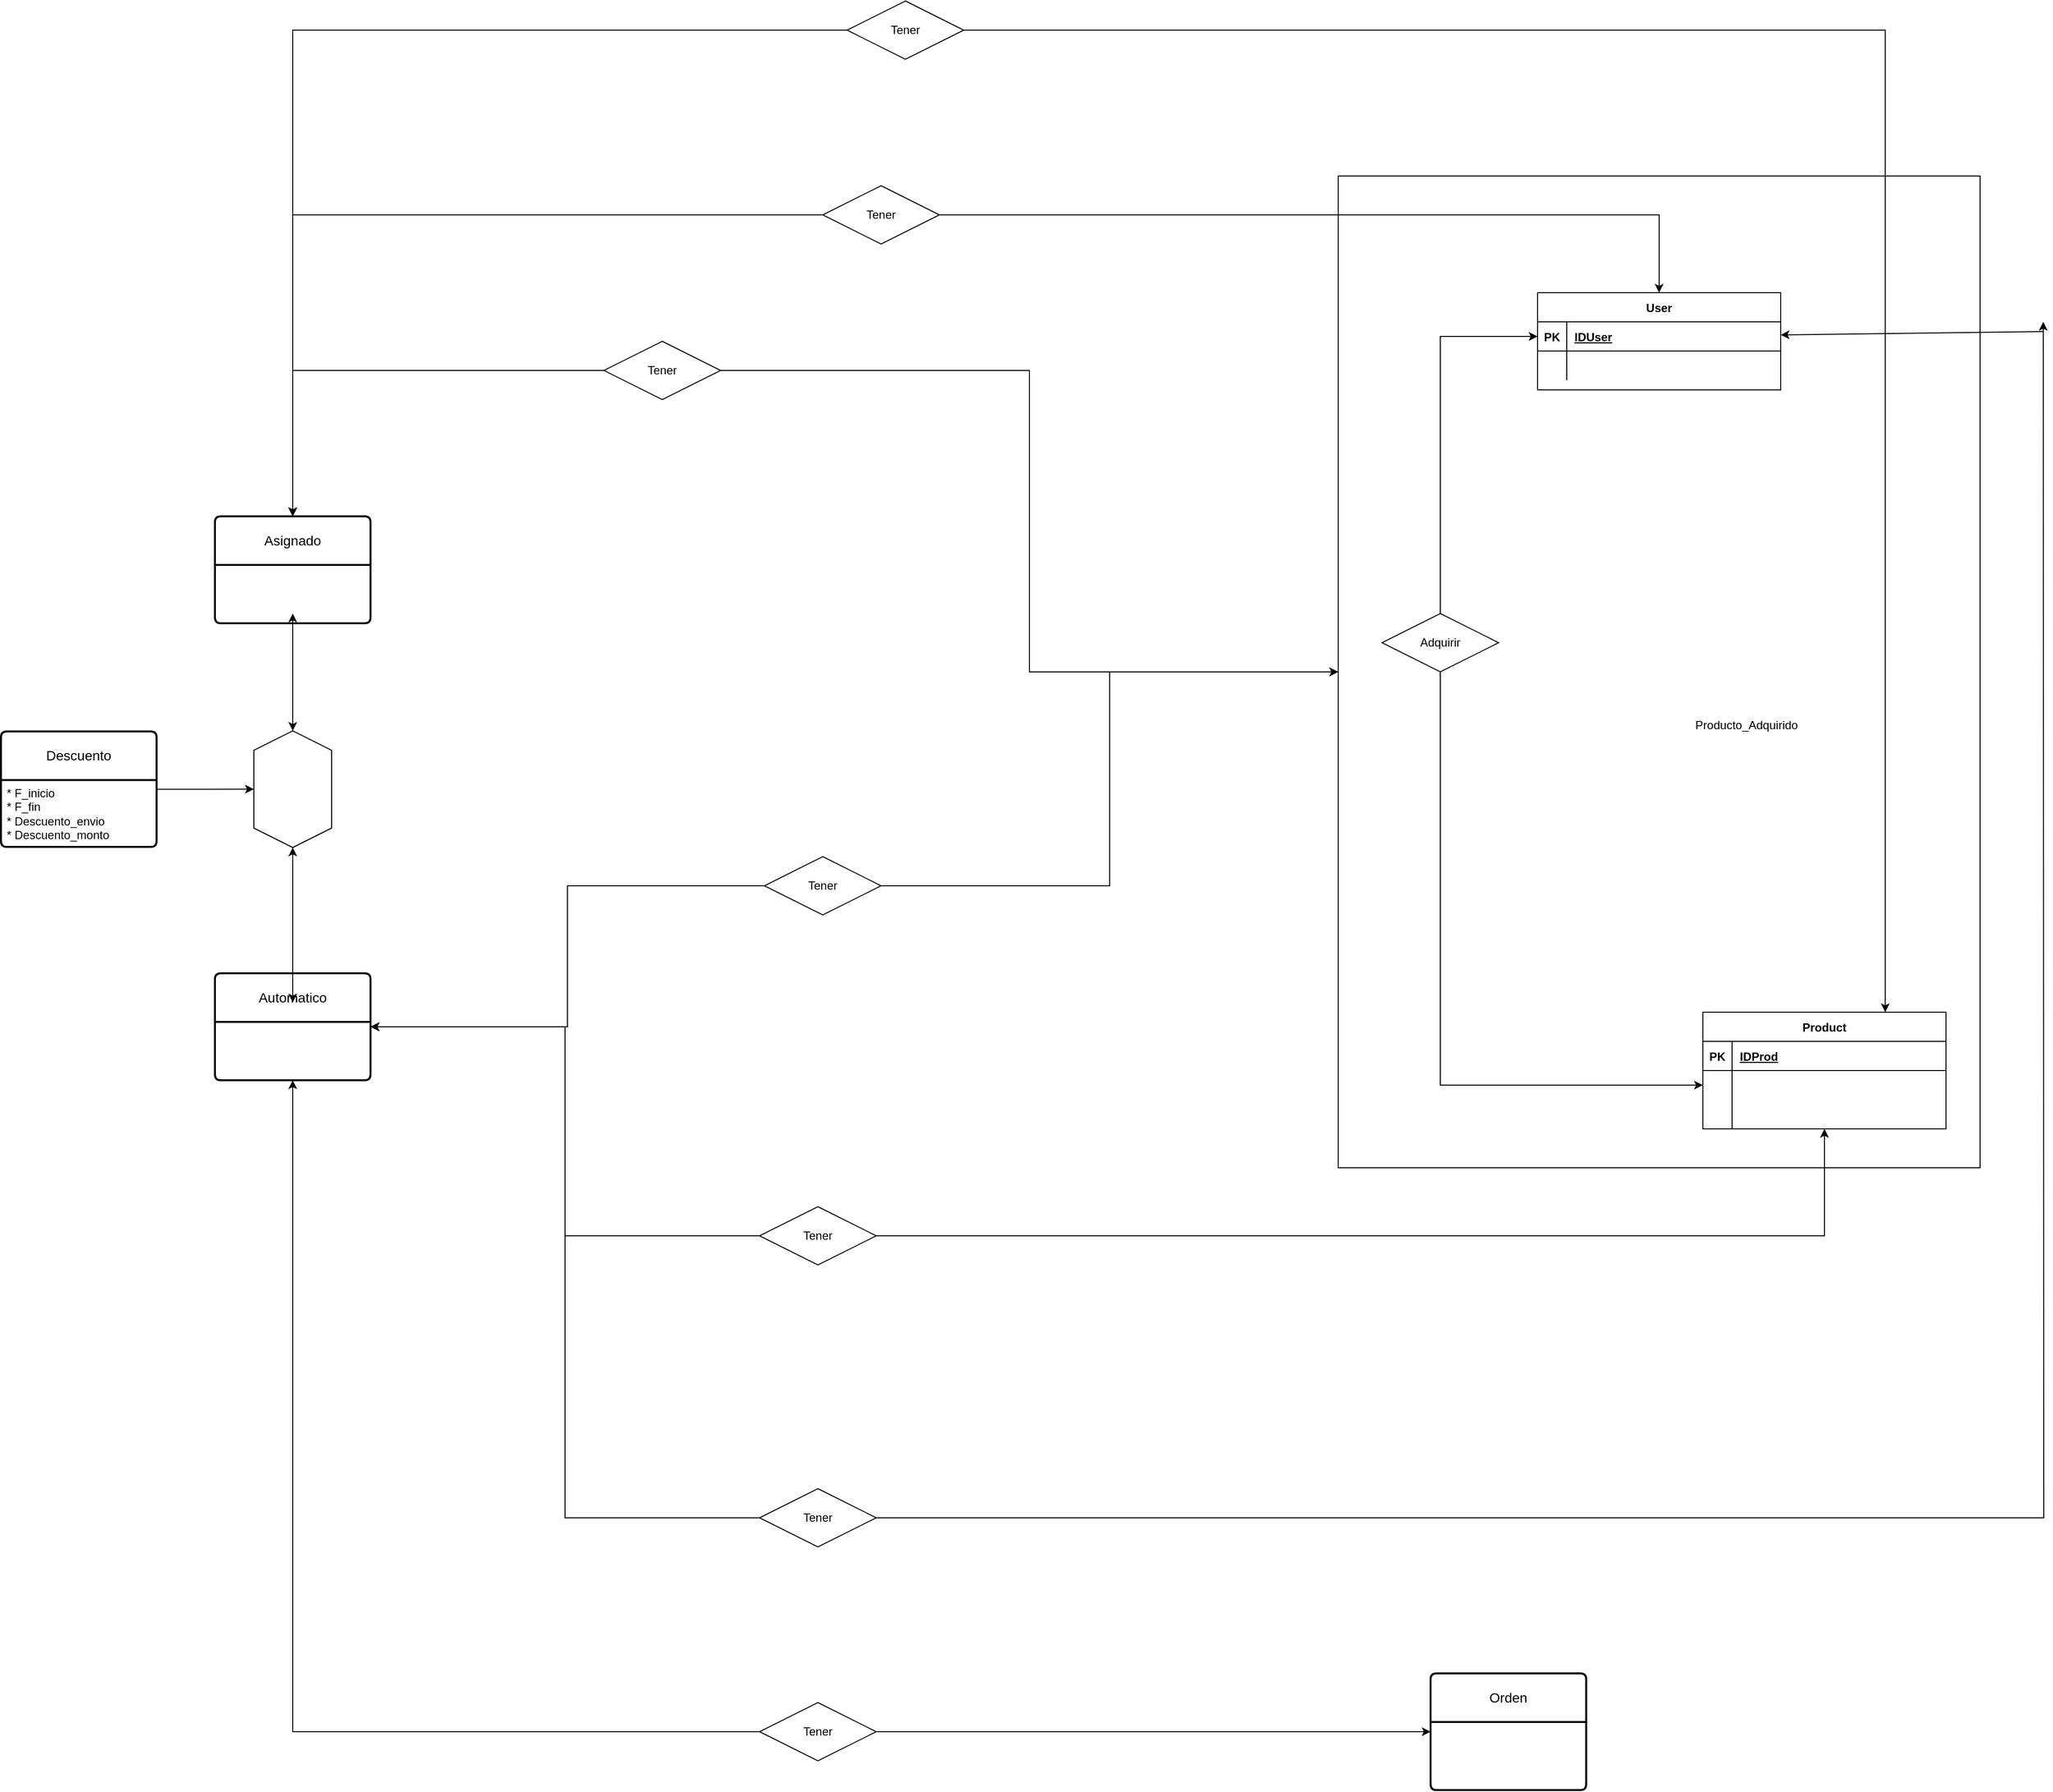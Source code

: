 <mxfile version="24.2.5" type="github">
  <diagram id="R2lEEEUBdFMjLlhIrx00" name="Page-1">
    <mxGraphModel dx="8120" dy="4552" grid="1" gridSize="10" guides="1" tooltips="1" connect="1" arrows="1" fold="1" page="1" pageScale="1" pageWidth="850" pageHeight="1100" math="0" shadow="0" extFonts="Permanent Marker^https://fonts.googleapis.com/css?family=Permanent+Marker">
      <root>
        <mxCell id="0" />
        <mxCell id="1" parent="0" />
        <mxCell id="C-vyLk0tnHw3VtMMgP7b-2" value="Product" style="shape=table;startSize=30;container=1;collapsible=1;childLayout=tableLayout;fixedRows=1;rowLines=0;fontStyle=1;align=center;resizeLast=1;" parent="1" vertex="1">
          <mxGeometry x="420" y="410" width="250" height="120" as="geometry" />
        </mxCell>
        <mxCell id="C-vyLk0tnHw3VtMMgP7b-3" value="" style="shape=partialRectangle;collapsible=0;dropTarget=0;pointerEvents=0;fillColor=none;points=[[0,0.5],[1,0.5]];portConstraint=eastwest;top=0;left=0;right=0;bottom=1;" parent="C-vyLk0tnHw3VtMMgP7b-2" vertex="1">
          <mxGeometry y="30" width="250" height="30" as="geometry" />
        </mxCell>
        <mxCell id="C-vyLk0tnHw3VtMMgP7b-4" value="PK" style="shape=partialRectangle;overflow=hidden;connectable=0;fillColor=none;top=0;left=0;bottom=0;right=0;fontStyle=1;" parent="C-vyLk0tnHw3VtMMgP7b-3" vertex="1">
          <mxGeometry width="30" height="30" as="geometry">
            <mxRectangle width="30" height="30" as="alternateBounds" />
          </mxGeometry>
        </mxCell>
        <mxCell id="C-vyLk0tnHw3VtMMgP7b-5" value="IDProd" style="shape=partialRectangle;overflow=hidden;connectable=0;fillColor=none;top=0;left=0;bottom=0;right=0;align=left;spacingLeft=6;fontStyle=5;" parent="C-vyLk0tnHw3VtMMgP7b-3" vertex="1">
          <mxGeometry x="30" width="220" height="30" as="geometry">
            <mxRectangle width="220" height="30" as="alternateBounds" />
          </mxGeometry>
        </mxCell>
        <mxCell id="C-vyLk0tnHw3VtMMgP7b-6" value="" style="shape=partialRectangle;collapsible=0;dropTarget=0;pointerEvents=0;fillColor=none;points=[[0,0.5],[1,0.5]];portConstraint=eastwest;top=0;left=0;right=0;bottom=0;" parent="C-vyLk0tnHw3VtMMgP7b-2" vertex="1">
          <mxGeometry y="60" width="250" height="30" as="geometry" />
        </mxCell>
        <mxCell id="C-vyLk0tnHw3VtMMgP7b-7" value="" style="shape=partialRectangle;overflow=hidden;connectable=0;fillColor=none;top=0;left=0;bottom=0;right=0;" parent="C-vyLk0tnHw3VtMMgP7b-6" vertex="1">
          <mxGeometry width="30" height="30" as="geometry">
            <mxRectangle width="30" height="30" as="alternateBounds" />
          </mxGeometry>
        </mxCell>
        <mxCell id="C-vyLk0tnHw3VtMMgP7b-8" value="" style="shape=partialRectangle;overflow=hidden;connectable=0;fillColor=none;top=0;left=0;bottom=0;right=0;align=left;spacingLeft=6;" parent="C-vyLk0tnHw3VtMMgP7b-6" vertex="1">
          <mxGeometry x="30" width="220" height="30" as="geometry">
            <mxRectangle width="220" height="30" as="alternateBounds" />
          </mxGeometry>
        </mxCell>
        <mxCell id="C-vyLk0tnHw3VtMMgP7b-9" value="" style="shape=partialRectangle;collapsible=0;dropTarget=0;pointerEvents=0;fillColor=none;points=[[0,0.5],[1,0.5]];portConstraint=eastwest;top=0;left=0;right=0;bottom=0;" parent="C-vyLk0tnHw3VtMMgP7b-2" vertex="1">
          <mxGeometry y="90" width="250" height="30" as="geometry" />
        </mxCell>
        <mxCell id="C-vyLk0tnHw3VtMMgP7b-10" value="" style="shape=partialRectangle;overflow=hidden;connectable=0;fillColor=none;top=0;left=0;bottom=0;right=0;" parent="C-vyLk0tnHw3VtMMgP7b-9" vertex="1">
          <mxGeometry width="30" height="30" as="geometry">
            <mxRectangle width="30" height="30" as="alternateBounds" />
          </mxGeometry>
        </mxCell>
        <mxCell id="C-vyLk0tnHw3VtMMgP7b-11" value="" style="shape=partialRectangle;overflow=hidden;connectable=0;fillColor=none;top=0;left=0;bottom=0;right=0;align=left;spacingLeft=6;" parent="C-vyLk0tnHw3VtMMgP7b-9" vertex="1">
          <mxGeometry x="30" width="220" height="30" as="geometry">
            <mxRectangle width="220" height="30" as="alternateBounds" />
          </mxGeometry>
        </mxCell>
        <mxCell id="C-vyLk0tnHw3VtMMgP7b-23" value="User" style="shape=table;startSize=30;container=1;collapsible=1;childLayout=tableLayout;fixedRows=1;rowLines=0;fontStyle=1;align=center;resizeLast=1;" parent="1" vertex="1">
          <mxGeometry x="250" y="-330" width="250" height="100" as="geometry" />
        </mxCell>
        <mxCell id="C-vyLk0tnHw3VtMMgP7b-24" value="" style="shape=partialRectangle;collapsible=0;dropTarget=0;pointerEvents=0;fillColor=none;points=[[0,0.5],[1,0.5]];portConstraint=eastwest;top=0;left=0;right=0;bottom=1;" parent="C-vyLk0tnHw3VtMMgP7b-23" vertex="1">
          <mxGeometry y="30" width="250" height="30" as="geometry" />
        </mxCell>
        <mxCell id="C-vyLk0tnHw3VtMMgP7b-25" value="PK" style="shape=partialRectangle;overflow=hidden;connectable=0;fillColor=none;top=0;left=0;bottom=0;right=0;fontStyle=1;" parent="C-vyLk0tnHw3VtMMgP7b-24" vertex="1">
          <mxGeometry width="30" height="30" as="geometry">
            <mxRectangle width="30" height="30" as="alternateBounds" />
          </mxGeometry>
        </mxCell>
        <mxCell id="C-vyLk0tnHw3VtMMgP7b-26" value="IDUser" style="shape=partialRectangle;overflow=hidden;connectable=0;fillColor=none;top=0;left=0;bottom=0;right=0;align=left;spacingLeft=6;fontStyle=5;" parent="C-vyLk0tnHw3VtMMgP7b-24" vertex="1">
          <mxGeometry x="30" width="220" height="30" as="geometry">
            <mxRectangle width="220" height="30" as="alternateBounds" />
          </mxGeometry>
        </mxCell>
        <mxCell id="C-vyLk0tnHw3VtMMgP7b-27" value="" style="shape=partialRectangle;collapsible=0;dropTarget=0;pointerEvents=0;fillColor=none;points=[[0,0.5],[1,0.5]];portConstraint=eastwest;top=0;left=0;right=0;bottom=0;" parent="C-vyLk0tnHw3VtMMgP7b-23" vertex="1">
          <mxGeometry y="60" width="250" height="30" as="geometry" />
        </mxCell>
        <mxCell id="C-vyLk0tnHw3VtMMgP7b-28" value="" style="shape=partialRectangle;overflow=hidden;connectable=0;fillColor=none;top=0;left=0;bottom=0;right=0;" parent="C-vyLk0tnHw3VtMMgP7b-27" vertex="1">
          <mxGeometry width="30" height="30" as="geometry">
            <mxRectangle width="30" height="30" as="alternateBounds" />
          </mxGeometry>
        </mxCell>
        <mxCell id="C-vyLk0tnHw3VtMMgP7b-29" value="" style="shape=partialRectangle;overflow=hidden;connectable=0;fillColor=none;top=0;left=0;bottom=0;right=0;align=left;spacingLeft=6;" parent="C-vyLk0tnHw3VtMMgP7b-27" vertex="1">
          <mxGeometry x="30" width="220" height="30" as="geometry">
            <mxRectangle width="220" height="30" as="alternateBounds" />
          </mxGeometry>
        </mxCell>
        <mxCell id="joyKX0jnolx2iXbsey3s-9" style="edgeStyle=orthogonalEdgeStyle;rounded=0;orthogonalLoop=1;jettySize=auto;html=1;" edge="1" parent="1" source="joyKX0jnolx2iXbsey3s-1" target="C-vyLk0tnHw3VtMMgP7b-24">
          <mxGeometry relative="1" as="geometry" />
        </mxCell>
        <mxCell id="joyKX0jnolx2iXbsey3s-44" style="edgeStyle=orthogonalEdgeStyle;rounded=0;orthogonalLoop=1;jettySize=auto;html=1;" edge="1" parent="1" source="joyKX0jnolx2iXbsey3s-1" target="C-vyLk0tnHw3VtMMgP7b-6">
          <mxGeometry relative="1" as="geometry" />
        </mxCell>
        <mxCell id="joyKX0jnolx2iXbsey3s-1" value="Adquirir" style="shape=rhombus;perimeter=rhombusPerimeter;whiteSpace=wrap;html=1;align=center;" vertex="1" parent="1">
          <mxGeometry x="90" width="120" height="60" as="geometry" />
        </mxCell>
        <mxCell id="joyKX0jnolx2iXbsey3s-7" value="Producto_Adquirido" style="text;html=1;align=center;verticalAlign=middle;whiteSpace=wrap;rounded=0;" vertex="1" parent="1">
          <mxGeometry x="410" y="100" width="110" height="30" as="geometry" />
        </mxCell>
        <mxCell id="joyKX0jnolx2iXbsey3s-6" value="" style="rounded=0;whiteSpace=wrap;html=1;fillColor=none;" vertex="1" parent="1">
          <mxGeometry x="45" y="-450" width="660" height="1020" as="geometry" />
        </mxCell>
        <mxCell id="joyKX0jnolx2iXbsey3s-32" style="edgeStyle=orthogonalEdgeStyle;rounded=0;orthogonalLoop=1;jettySize=auto;html=1;" edge="1" parent="1" source="joyKX0jnolx2iXbsey3s-23" target="joyKX0jnolx2iXbsey3s-31">
          <mxGeometry relative="1" as="geometry" />
        </mxCell>
        <mxCell id="joyKX0jnolx2iXbsey3s-23" value="Descuento" style="swimlane;childLayout=stackLayout;horizontal=1;startSize=50;horizontalStack=0;rounded=1;fontSize=14;fontStyle=0;strokeWidth=2;resizeParent=0;resizeLast=1;shadow=0;dashed=0;align=center;arcSize=4;whiteSpace=wrap;html=1;" vertex="1" parent="1">
          <mxGeometry x="-1330" y="121.25" width="160" height="118.75" as="geometry" />
        </mxCell>
        <mxCell id="joyKX0jnolx2iXbsey3s-24" value="* F_inicio&lt;div&gt;* F_fin&lt;/div&gt;&lt;div&gt;&lt;div&gt;* Descuento_envio&lt;/div&gt;&lt;div&gt;* Descuento_monto&lt;/div&gt;&lt;/div&gt;" style="align=left;strokeColor=none;fillColor=none;spacingLeft=4;fontSize=12;verticalAlign=top;resizable=0;rotatable=0;part=1;html=1;" vertex="1" parent="joyKX0jnolx2iXbsey3s-23">
          <mxGeometry y="50" width="160" height="68.75" as="geometry" />
        </mxCell>
        <mxCell id="joyKX0jnolx2iXbsey3s-37" style="edgeStyle=orthogonalEdgeStyle;rounded=0;orthogonalLoop=1;jettySize=auto;html=1;" edge="1" parent="1" source="joyKX0jnolx2iXbsey3s-25" target="joyKX0jnolx2iXbsey3s-31">
          <mxGeometry relative="1" as="geometry" />
        </mxCell>
        <mxCell id="joyKX0jnolx2iXbsey3s-25" value="Asignado" style="swimlane;childLayout=stackLayout;horizontal=1;startSize=50;horizontalStack=0;rounded=1;fontSize=14;fontStyle=0;strokeWidth=2;resizeParent=0;resizeLast=1;shadow=0;dashed=0;align=center;arcSize=4;whiteSpace=wrap;html=1;" vertex="1" parent="1">
          <mxGeometry x="-1110" y="-100" width="160" height="110" as="geometry" />
        </mxCell>
        <mxCell id="joyKX0jnolx2iXbsey3s-36" style="edgeStyle=orthogonalEdgeStyle;rounded=0;orthogonalLoop=1;jettySize=auto;html=1;" edge="1" parent="1" source="joyKX0jnolx2iXbsey3s-27" target="joyKX0jnolx2iXbsey3s-31">
          <mxGeometry relative="1" as="geometry" />
        </mxCell>
        <mxCell id="joyKX0jnolx2iXbsey3s-27" value="Automatico" style="swimlane;childLayout=stackLayout;horizontal=1;startSize=50;horizontalStack=0;rounded=1;fontSize=14;fontStyle=0;strokeWidth=2;resizeParent=0;resizeLast=1;shadow=0;dashed=0;align=center;arcSize=4;whiteSpace=wrap;html=1;" vertex="1" parent="1">
          <mxGeometry x="-1110" y="370" width="160" height="110" as="geometry" />
        </mxCell>
        <mxCell id="joyKX0jnolx2iXbsey3s-35" style="edgeStyle=orthogonalEdgeStyle;rounded=0;orthogonalLoop=1;jettySize=auto;html=1;" edge="1" parent="1" source="joyKX0jnolx2iXbsey3s-31">
          <mxGeometry relative="1" as="geometry">
            <mxPoint x="-1030.0" y="400" as="targetPoint" />
          </mxGeometry>
        </mxCell>
        <mxCell id="joyKX0jnolx2iXbsey3s-38" style="edgeStyle=orthogonalEdgeStyle;rounded=0;orthogonalLoop=1;jettySize=auto;html=1;" edge="1" parent="1" source="joyKX0jnolx2iXbsey3s-31">
          <mxGeometry relative="1" as="geometry">
            <mxPoint x="-1030.0" as="targetPoint" />
          </mxGeometry>
        </mxCell>
        <mxCell id="joyKX0jnolx2iXbsey3s-31" value="" style="shape=hexagon;perimeter=hexagonPerimeter2;whiteSpace=wrap;html=1;fixedSize=1;rotation=-90;" vertex="1" parent="1">
          <mxGeometry x="-1090" y="140.63" width="120" height="80" as="geometry" />
        </mxCell>
        <mxCell id="joyKX0jnolx2iXbsey3s-48" style="edgeStyle=orthogonalEdgeStyle;rounded=0;orthogonalLoop=1;jettySize=auto;html=1;" edge="1" parent="1" source="joyKX0jnolx2iXbsey3s-42" target="joyKX0jnolx2iXbsey3s-6">
          <mxGeometry relative="1" as="geometry" />
        </mxCell>
        <mxCell id="joyKX0jnolx2iXbsey3s-49" style="edgeStyle=orthogonalEdgeStyle;rounded=0;orthogonalLoop=1;jettySize=auto;html=1;" edge="1" parent="1" source="joyKX0jnolx2iXbsey3s-42" target="joyKX0jnolx2iXbsey3s-25">
          <mxGeometry relative="1" as="geometry" />
        </mxCell>
        <mxCell id="joyKX0jnolx2iXbsey3s-42" value="Tener" style="shape=rhombus;perimeter=rhombusPerimeter;whiteSpace=wrap;html=1;align=center;" vertex="1" parent="1">
          <mxGeometry x="-710" y="-280" width="120" height="60" as="geometry" />
        </mxCell>
        <mxCell id="joyKX0jnolx2iXbsey3s-51" style="edgeStyle=orthogonalEdgeStyle;rounded=0;orthogonalLoop=1;jettySize=auto;html=1;entryX=0.5;entryY=0;entryDx=0;entryDy=0;" edge="1" parent="1" source="joyKX0jnolx2iXbsey3s-50" target="C-vyLk0tnHw3VtMMgP7b-23">
          <mxGeometry relative="1" as="geometry" />
        </mxCell>
        <mxCell id="joyKX0jnolx2iXbsey3s-52" style="edgeStyle=orthogonalEdgeStyle;rounded=0;orthogonalLoop=1;jettySize=auto;html=1;" edge="1" parent="1" source="joyKX0jnolx2iXbsey3s-50" target="joyKX0jnolx2iXbsey3s-25">
          <mxGeometry relative="1" as="geometry" />
        </mxCell>
        <mxCell id="joyKX0jnolx2iXbsey3s-50" value="Tener" style="shape=rhombus;perimeter=rhombusPerimeter;whiteSpace=wrap;html=1;align=center;" vertex="1" parent="1">
          <mxGeometry x="-485" y="-440" width="120" height="60" as="geometry" />
        </mxCell>
        <mxCell id="joyKX0jnolx2iXbsey3s-54" style="edgeStyle=orthogonalEdgeStyle;rounded=0;orthogonalLoop=1;jettySize=auto;html=1;entryX=0.75;entryY=0;entryDx=0;entryDy=0;" edge="1" parent="1" source="joyKX0jnolx2iXbsey3s-53" target="C-vyLk0tnHw3VtMMgP7b-2">
          <mxGeometry relative="1" as="geometry">
            <mxPoint x="730" y="330" as="targetPoint" />
          </mxGeometry>
        </mxCell>
        <mxCell id="joyKX0jnolx2iXbsey3s-55" style="edgeStyle=orthogonalEdgeStyle;rounded=0;orthogonalLoop=1;jettySize=auto;html=1;" edge="1" parent="1" source="joyKX0jnolx2iXbsey3s-53" target="joyKX0jnolx2iXbsey3s-25">
          <mxGeometry relative="1" as="geometry" />
        </mxCell>
        <mxCell id="joyKX0jnolx2iXbsey3s-53" value="Tener" style="shape=rhombus;perimeter=rhombusPerimeter;whiteSpace=wrap;html=1;align=center;" vertex="1" parent="1">
          <mxGeometry x="-460" y="-630" width="120" height="60" as="geometry" />
        </mxCell>
        <mxCell id="joyKX0jnolx2iXbsey3s-63" style="edgeStyle=orthogonalEdgeStyle;rounded=0;orthogonalLoop=1;jettySize=auto;html=1;entryX=1;entryY=0.5;entryDx=0;entryDy=0;" edge="1" parent="1" source="joyKX0jnolx2iXbsey3s-56" target="joyKX0jnolx2iXbsey3s-27">
          <mxGeometry relative="1" as="geometry" />
        </mxCell>
        <mxCell id="joyKX0jnolx2iXbsey3s-65" style="edgeStyle=orthogonalEdgeStyle;rounded=0;orthogonalLoop=1;jettySize=auto;html=1;" edge="1" parent="1" source="joyKX0jnolx2iXbsey3s-56">
          <mxGeometry relative="1" as="geometry">
            <mxPoint x="770" y="-300" as="targetPoint" />
          </mxGeometry>
        </mxCell>
        <mxCell id="joyKX0jnolx2iXbsey3s-56" value="Tener" style="shape=rhombus;perimeter=rhombusPerimeter;whiteSpace=wrap;html=1;align=center;" vertex="1" parent="1">
          <mxGeometry x="-550" y="900" width="120" height="60" as="geometry" />
        </mxCell>
        <mxCell id="joyKX0jnolx2iXbsey3s-61" style="edgeStyle=orthogonalEdgeStyle;rounded=0;orthogonalLoop=1;jettySize=auto;html=1;entryX=1;entryY=0.5;entryDx=0;entryDy=0;" edge="1" parent="1" source="joyKX0jnolx2iXbsey3s-57" target="joyKX0jnolx2iXbsey3s-27">
          <mxGeometry relative="1" as="geometry" />
        </mxCell>
        <mxCell id="joyKX0jnolx2iXbsey3s-64" style="edgeStyle=orthogonalEdgeStyle;rounded=0;orthogonalLoop=1;jettySize=auto;html=1;" edge="1" parent="1" source="joyKX0jnolx2iXbsey3s-57" target="C-vyLk0tnHw3VtMMgP7b-2">
          <mxGeometry relative="1" as="geometry" />
        </mxCell>
        <mxCell id="joyKX0jnolx2iXbsey3s-57" value="Tener" style="shape=rhombus;perimeter=rhombusPerimeter;whiteSpace=wrap;html=1;align=center;" vertex="1" parent="1">
          <mxGeometry x="-550" y="610" width="120" height="60" as="geometry" />
        </mxCell>
        <mxCell id="joyKX0jnolx2iXbsey3s-59" style="edgeStyle=orthogonalEdgeStyle;rounded=0;orthogonalLoop=1;jettySize=auto;html=1;" edge="1" parent="1" source="joyKX0jnolx2iXbsey3s-58" target="joyKX0jnolx2iXbsey3s-6">
          <mxGeometry relative="1" as="geometry" />
        </mxCell>
        <mxCell id="joyKX0jnolx2iXbsey3s-60" style="edgeStyle=orthogonalEdgeStyle;rounded=0;orthogonalLoop=1;jettySize=auto;html=1;entryX=1;entryY=0.5;entryDx=0;entryDy=0;" edge="1" parent="1" source="joyKX0jnolx2iXbsey3s-58" target="joyKX0jnolx2iXbsey3s-27">
          <mxGeometry relative="1" as="geometry" />
        </mxCell>
        <mxCell id="joyKX0jnolx2iXbsey3s-58" value="Tener" style="shape=rhombus;perimeter=rhombusPerimeter;whiteSpace=wrap;html=1;align=center;" vertex="1" parent="1">
          <mxGeometry x="-545" y="250" width="120" height="60" as="geometry" />
        </mxCell>
        <mxCell id="joyKX0jnolx2iXbsey3s-66" value="" style="endArrow=classic;html=1;rounded=0;" edge="1" parent="1" target="C-vyLk0tnHw3VtMMgP7b-24">
          <mxGeometry width="50" height="50" relative="1" as="geometry">
            <mxPoint x="770" y="-290" as="sourcePoint" />
            <mxPoint x="-10" y="190" as="targetPoint" />
          </mxGeometry>
        </mxCell>
        <mxCell id="joyKX0jnolx2iXbsey3s-67" value="Orden" style="swimlane;childLayout=stackLayout;horizontal=1;startSize=50;horizontalStack=0;rounded=1;fontSize=14;fontStyle=0;strokeWidth=2;resizeParent=0;resizeLast=1;shadow=0;dashed=0;align=center;arcSize=4;whiteSpace=wrap;html=1;" vertex="1" parent="1">
          <mxGeometry x="140" y="1090" width="160" height="120" as="geometry" />
        </mxCell>
        <mxCell id="joyKX0jnolx2iXbsey3s-82" style="edgeStyle=orthogonalEdgeStyle;rounded=0;orthogonalLoop=1;jettySize=auto;html=1;" edge="1" parent="1" source="joyKX0jnolx2iXbsey3s-79" target="joyKX0jnolx2iXbsey3s-67">
          <mxGeometry relative="1" as="geometry" />
        </mxCell>
        <mxCell id="joyKX0jnolx2iXbsey3s-83" style="edgeStyle=orthogonalEdgeStyle;rounded=0;orthogonalLoop=1;jettySize=auto;html=1;entryX=0.5;entryY=1;entryDx=0;entryDy=0;" edge="1" parent="1" source="joyKX0jnolx2iXbsey3s-79" target="joyKX0jnolx2iXbsey3s-27">
          <mxGeometry relative="1" as="geometry" />
        </mxCell>
        <mxCell id="joyKX0jnolx2iXbsey3s-79" value="Tener" style="shape=rhombus;perimeter=rhombusPerimeter;whiteSpace=wrap;html=1;align=center;" vertex="1" parent="1">
          <mxGeometry x="-550" y="1120" width="120" height="60" as="geometry" />
        </mxCell>
      </root>
    </mxGraphModel>
  </diagram>
</mxfile>
